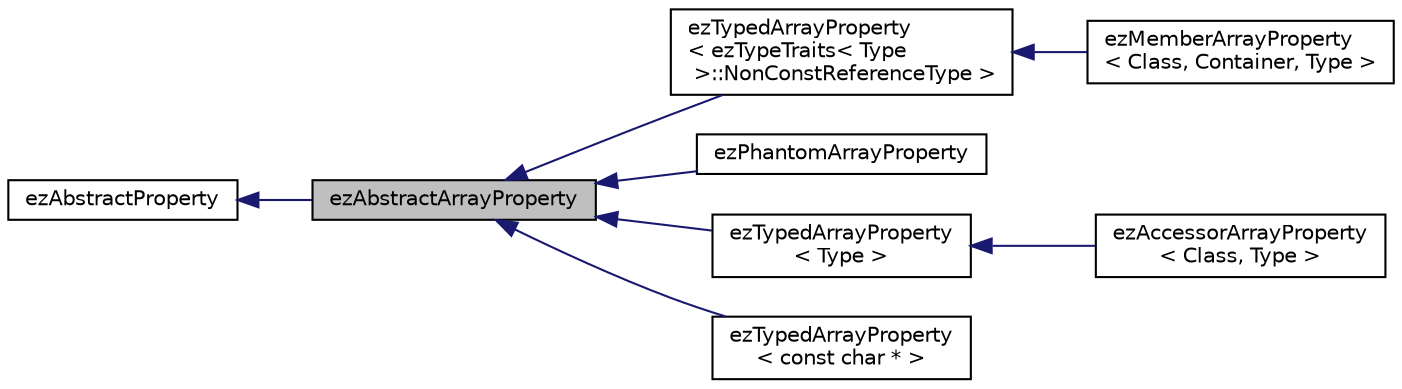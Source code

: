 digraph "ezAbstractArrayProperty"
{
 // LATEX_PDF_SIZE
  edge [fontname="Helvetica",fontsize="10",labelfontname="Helvetica",labelfontsize="10"];
  node [fontname="Helvetica",fontsize="10",shape=record];
  rankdir="LR";
  Node1 [label="ezAbstractArrayProperty",height=0.2,width=0.4,color="black", fillcolor="grey75", style="filled", fontcolor="black",tooltip="The base class for a property that represents an array of values."];
  Node2 -> Node1 [dir="back",color="midnightblue",fontsize="10",style="solid",fontname="Helvetica"];
  Node2 [label="ezAbstractProperty",height=0.2,width=0.4,color="black", fillcolor="white", style="filled",URL="$d6/d81/classez_abstract_property.htm",tooltip="This is the base interface for all properties in the reflection system. It provides enough informatio..."];
  Node1 -> Node3 [dir="back",color="midnightblue",fontsize="10",style="solid",fontname="Helvetica"];
  Node3 [label="ezTypedArrayProperty\l\< ezTypeTraits\< Type\l \>::NonConstReferenceType \>",height=0.2,width=0.4,color="black", fillcolor="white", style="filled",URL="$d2/d33/classez_typed_array_property.htm",tooltip=" "];
  Node3 -> Node4 [dir="back",color="midnightblue",fontsize="10",style="solid",fontname="Helvetica"];
  Node4 [label="ezMemberArrayProperty\l\< Class, Container, Type \>",height=0.2,width=0.4,color="black", fillcolor="white", style="filled",URL="$d4/d8b/classez_member_array_property.htm",tooltip=" "];
  Node1 -> Node5 [dir="back",color="midnightblue",fontsize="10",style="solid",fontname="Helvetica"];
  Node5 [label="ezPhantomArrayProperty",height=0.2,width=0.4,color="black", fillcolor="white", style="filled",URL="$db/d21/classez_phantom_array_property.htm",tooltip=" "];
  Node1 -> Node6 [dir="back",color="midnightblue",fontsize="10",style="solid",fontname="Helvetica"];
  Node6 [label="ezTypedArrayProperty\l\< Type \>",height=0.2,width=0.4,color="black", fillcolor="white", style="filled",URL="$d2/d33/classez_typed_array_property.htm",tooltip="Do not cast into this class or any of its derived classes, use ezTypedArrayProperty instead."];
  Node6 -> Node7 [dir="back",color="midnightblue",fontsize="10",style="solid",fontname="Helvetica"];
  Node7 [label="ezAccessorArrayProperty\l\< Class, Type \>",height=0.2,width=0.4,color="black", fillcolor="white", style="filled",URL="$dc/dc1/classez_accessor_array_property.htm",tooltip=" "];
  Node1 -> Node8 [dir="back",color="midnightblue",fontsize="10",style="solid",fontname="Helvetica"];
  Node8 [label="ezTypedArrayProperty\l\< const char * \>",height=0.2,width=0.4,color="black", fillcolor="white", style="filled",URL="$dc/d7a/classez_typed_array_property_3_01const_01char_01_5_01_4.htm",tooltip="Specialization of ezTypedArrayProperty to retain the pointer in const char*."];
}
